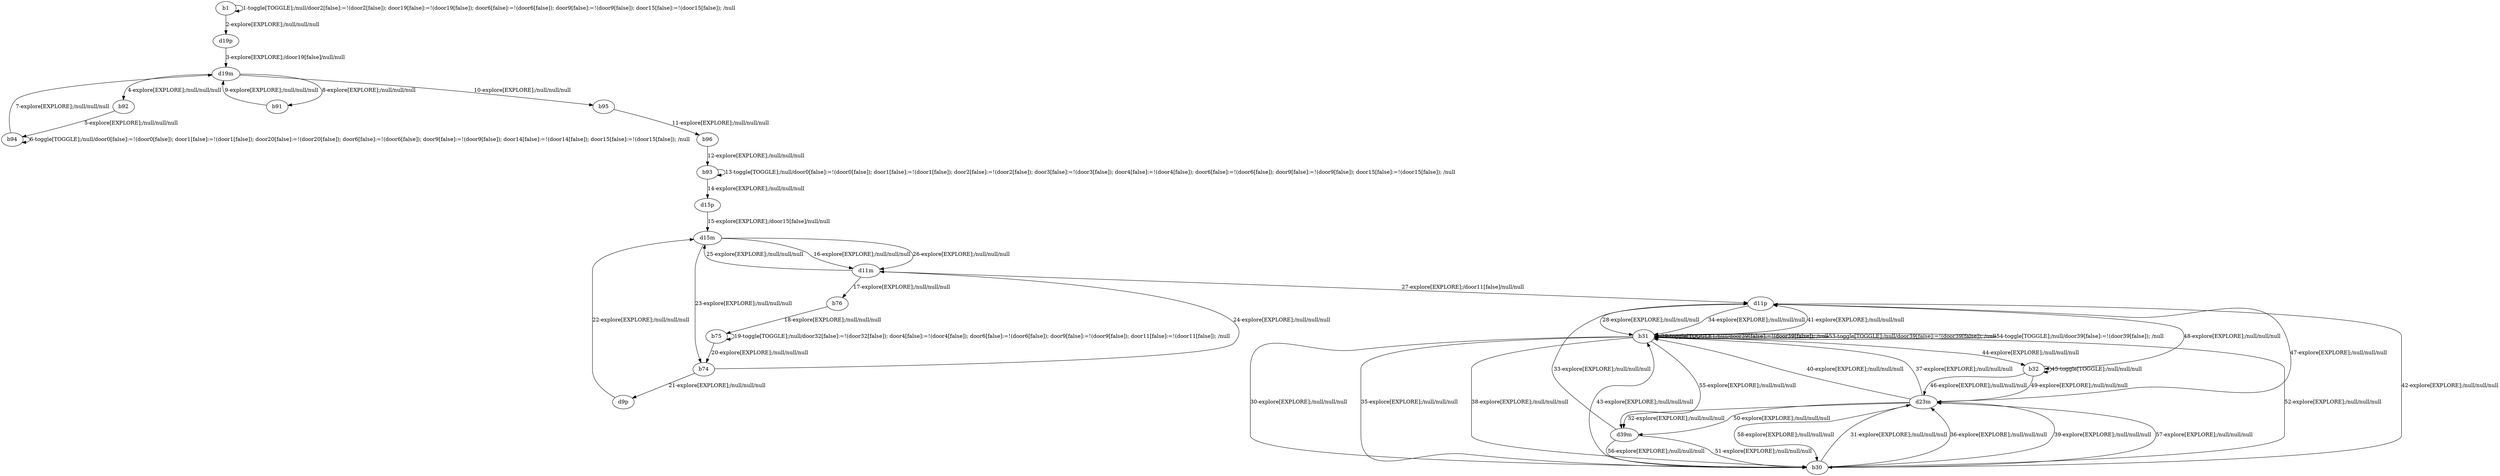 # Total number of goals covered by this test: 1
# d39m --> d11p

digraph g {
"b1" -> "b1" [label = "1-toggle[TOGGLE];/null/door2[false]:=!(door2[false]); door19[false]:=!(door19[false]); door6[false]:=!(door6[false]); door9[false]:=!(door9[false]); door15[false]:=!(door15[false]); /null"];
"b1" -> "d19p" [label = "2-explore[EXPLORE];/null/null/null"];
"d19p" -> "d19m" [label = "3-explore[EXPLORE];/door19[false]/null/null"];
"d19m" -> "b92" [label = "4-explore[EXPLORE];/null/null/null"];
"b92" -> "b94" [label = "5-explore[EXPLORE];/null/null/null"];
"b94" -> "b94" [label = "6-toggle[TOGGLE];/null/door0[false]:=!(door0[false]); door1[false]:=!(door1[false]); door20[false]:=!(door20[false]); door6[false]:=!(door6[false]); door9[false]:=!(door9[false]); door14[false]:=!(door14[false]); door15[false]:=!(door15[false]); /null"];
"b94" -> "d19m" [label = "7-explore[EXPLORE];/null/null/null"];
"d19m" -> "b91" [label = "8-explore[EXPLORE];/null/null/null"];
"b91" -> "d19m" [label = "9-explore[EXPLORE];/null/null/null"];
"d19m" -> "b95" [label = "10-explore[EXPLORE];/null/null/null"];
"b95" -> "b96" [label = "11-explore[EXPLORE];/null/null/null"];
"b96" -> "b93" [label = "12-explore[EXPLORE];/null/null/null"];
"b93" -> "b93" [label = "13-toggle[TOGGLE];/null/door0[false]:=!(door0[false]); door1[false]:=!(door1[false]); door2[false]:=!(door2[false]); door3[false]:=!(door3[false]); door4[false]:=!(door4[false]); door6[false]:=!(door6[false]); door9[false]:=!(door9[false]); door15[false]:=!(door15[false]); /null"];
"b93" -> "d15p" [label = "14-explore[EXPLORE];/null/null/null"];
"d15p" -> "d15m" [label = "15-explore[EXPLORE];/door15[false]/null/null"];
"d15m" -> "d11m" [label = "16-explore[EXPLORE];/null/null/null"];
"d11m" -> "b76" [label = "17-explore[EXPLORE];/null/null/null"];
"b76" -> "b75" [label = "18-explore[EXPLORE];/null/null/null"];
"b75" -> "b75" [label = "19-toggle[TOGGLE];/null/door32[false]:=!(door32[false]); door4[false]:=!(door4[false]); door6[false]:=!(door6[false]); door9[false]:=!(door9[false]); door11[false]:=!(door11[false]); /null"];
"b75" -> "b74" [label = "20-explore[EXPLORE];/null/null/null"];
"b74" -> "d9p" [label = "21-explore[EXPLORE];/null/null/null"];
"d9p" -> "d15m" [label = "22-explore[EXPLORE];/null/null/null"];
"d15m" -> "b74" [label = "23-explore[EXPLORE];/null/null/null"];
"b74" -> "d11m" [label = "24-explore[EXPLORE];/null/null/null"];
"d11m" -> "d15m" [label = "25-explore[EXPLORE];/null/null/null"];
"d15m" -> "d11m" [label = "26-explore[EXPLORE];/null/null/null"];
"d11m" -> "d11p" [label = "27-explore[EXPLORE];/door11[false]/null/null"];
"d11p" -> "b31" [label = "28-explore[EXPLORE];/null/null/null"];
"b31" -> "b31" [label = "29-toggle[TOGGLE];/null/door39[false]:=!(door39[false]); /null"];
"b31" -> "b30" [label = "30-explore[EXPLORE];/null/null/null"];
"b30" -> "d23m" [label = "31-explore[EXPLORE];/null/null/null"];
"d23m" -> "d39m" [label = "32-explore[EXPLORE];/null/null/null"];
"d39m" -> "d11p" [label = "33-explore[EXPLORE];/null/null/null"];
"d11p" -> "b31" [label = "34-explore[EXPLORE];/null/null/null"];
"b31" -> "b30" [label = "35-explore[EXPLORE];/null/null/null"];
"b30" -> "d23m" [label = "36-explore[EXPLORE];/null/null/null"];
"d23m" -> "b31" [label = "37-explore[EXPLORE];/null/null/null"];
"b31" -> "b30" [label = "38-explore[EXPLORE];/null/null/null"];
"b30" -> "d23m" [label = "39-explore[EXPLORE];/null/null/null"];
"d23m" -> "b31" [label = "40-explore[EXPLORE];/null/null/null"];
"b31" -> "d11p" [label = "41-explore[EXPLORE];/null/null/null"];
"d11p" -> "b30" [label = "42-explore[EXPLORE];/null/null/null"];
"b30" -> "b31" [label = "43-explore[EXPLORE];/null/null/null"];
"b31" -> "b32" [label = "44-explore[EXPLORE];/null/null/null"];
"b32" -> "b32" [label = "45-toggle[TOGGLE];/null/null/null"];
"b32" -> "d23m" [label = "46-explore[EXPLORE];/null/null/null"];
"d23m" -> "d11p" [label = "47-explore[EXPLORE];/null/null/null"];
"d11p" -> "b32" [label = "48-explore[EXPLORE];/null/null/null"];
"b32" -> "d23m" [label = "49-explore[EXPLORE];/null/null/null"];
"d23m" -> "d39m" [label = "50-explore[EXPLORE];/null/null/null"];
"d39m" -> "b30" [label = "51-explore[EXPLORE];/null/null/null"];
"b30" -> "b31" [label = "52-explore[EXPLORE];/null/null/null"];
"b31" -> "b31" [label = "53-toggle[TOGGLE];/null/door39[false]:=!(door39[false]); /null"];
"b31" -> "b31" [label = "54-toggle[TOGGLE];/null/door39[false]:=!(door39[false]); /null"];
"b31" -> "d39m" [label = "55-explore[EXPLORE];/null/null/null"];
"d39m" -> "b30" [label = "56-explore[EXPLORE];/null/null/null"];
"b30" -> "d23m" [label = "57-explore[EXPLORE];/null/null/null"];
"d23m" -> "b30" [label = "58-explore[EXPLORE];/null/null/null"];
}
